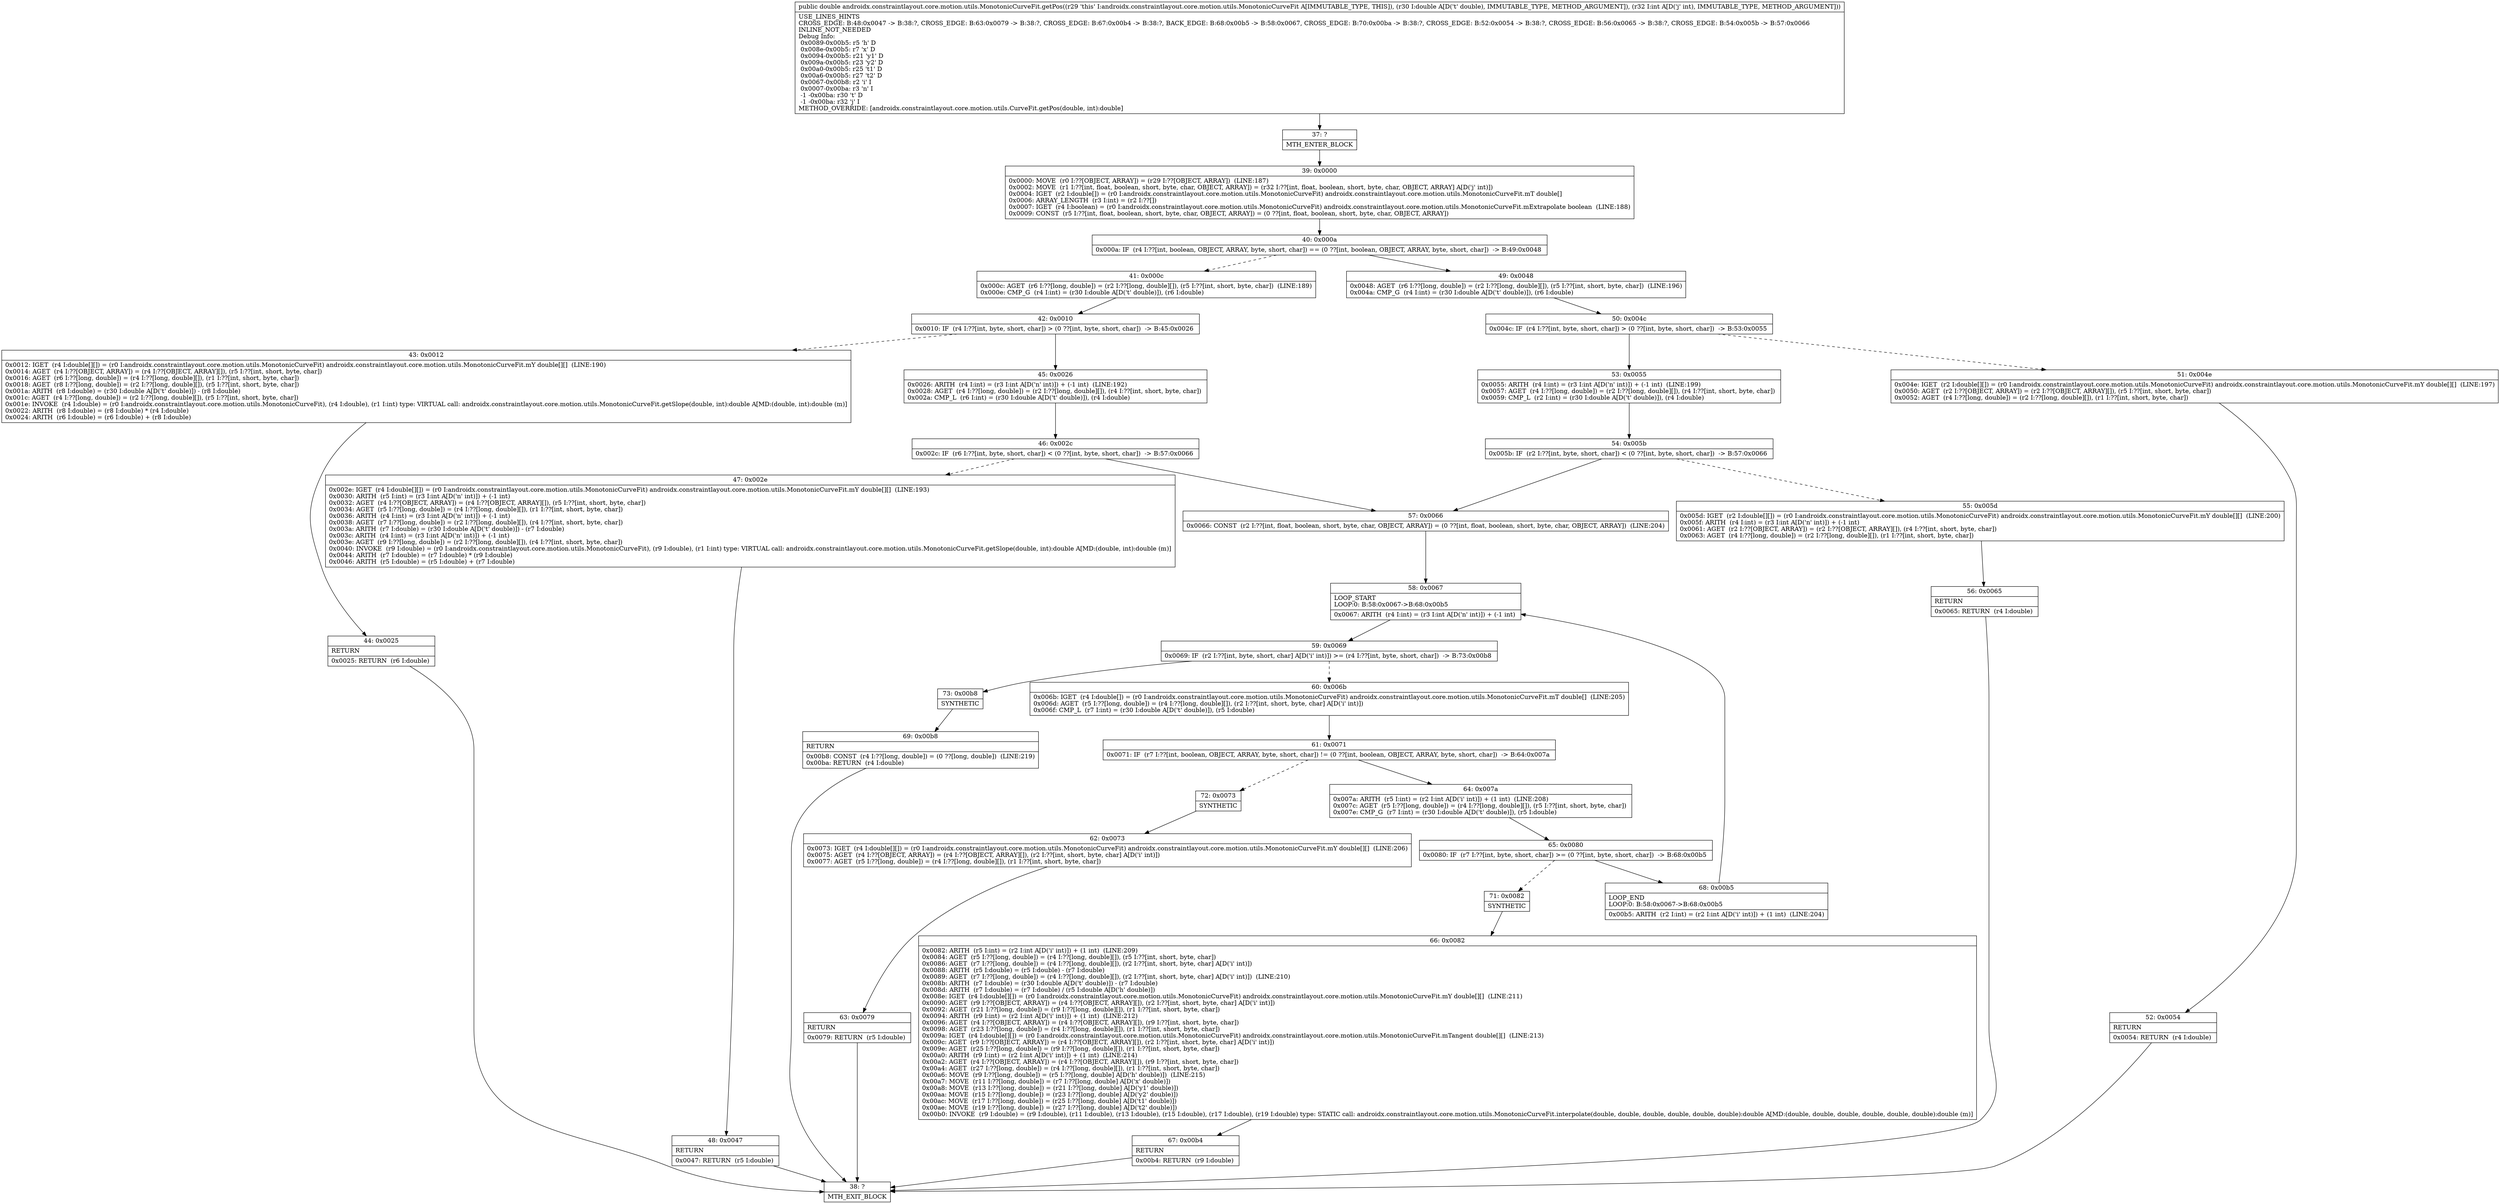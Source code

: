 digraph "CFG forandroidx.constraintlayout.core.motion.utils.MonotonicCurveFit.getPos(DI)D" {
Node_37 [shape=record,label="{37\:\ ?|MTH_ENTER_BLOCK\l}"];
Node_39 [shape=record,label="{39\:\ 0x0000|0x0000: MOVE  (r0 I:??[OBJECT, ARRAY]) = (r29 I:??[OBJECT, ARRAY])  (LINE:187)\l0x0002: MOVE  (r1 I:??[int, float, boolean, short, byte, char, OBJECT, ARRAY]) = (r32 I:??[int, float, boolean, short, byte, char, OBJECT, ARRAY] A[D('j' int)]) \l0x0004: IGET  (r2 I:double[]) = (r0 I:androidx.constraintlayout.core.motion.utils.MonotonicCurveFit) androidx.constraintlayout.core.motion.utils.MonotonicCurveFit.mT double[] \l0x0006: ARRAY_LENGTH  (r3 I:int) = (r2 I:??[]) \l0x0007: IGET  (r4 I:boolean) = (r0 I:androidx.constraintlayout.core.motion.utils.MonotonicCurveFit) androidx.constraintlayout.core.motion.utils.MonotonicCurveFit.mExtrapolate boolean  (LINE:188)\l0x0009: CONST  (r5 I:??[int, float, boolean, short, byte, char, OBJECT, ARRAY]) = (0 ??[int, float, boolean, short, byte, char, OBJECT, ARRAY]) \l}"];
Node_40 [shape=record,label="{40\:\ 0x000a|0x000a: IF  (r4 I:??[int, boolean, OBJECT, ARRAY, byte, short, char]) == (0 ??[int, boolean, OBJECT, ARRAY, byte, short, char])  \-\> B:49:0x0048 \l}"];
Node_41 [shape=record,label="{41\:\ 0x000c|0x000c: AGET  (r6 I:??[long, double]) = (r2 I:??[long, double][]), (r5 I:??[int, short, byte, char])  (LINE:189)\l0x000e: CMP_G  (r4 I:int) = (r30 I:double A[D('t' double)]), (r6 I:double) \l}"];
Node_42 [shape=record,label="{42\:\ 0x0010|0x0010: IF  (r4 I:??[int, byte, short, char]) \> (0 ??[int, byte, short, char])  \-\> B:45:0x0026 \l}"];
Node_43 [shape=record,label="{43\:\ 0x0012|0x0012: IGET  (r4 I:double[][]) = (r0 I:androidx.constraintlayout.core.motion.utils.MonotonicCurveFit) androidx.constraintlayout.core.motion.utils.MonotonicCurveFit.mY double[][]  (LINE:190)\l0x0014: AGET  (r4 I:??[OBJECT, ARRAY]) = (r4 I:??[OBJECT, ARRAY][]), (r5 I:??[int, short, byte, char]) \l0x0016: AGET  (r6 I:??[long, double]) = (r4 I:??[long, double][]), (r1 I:??[int, short, byte, char]) \l0x0018: AGET  (r8 I:??[long, double]) = (r2 I:??[long, double][]), (r5 I:??[int, short, byte, char]) \l0x001a: ARITH  (r8 I:double) = (r30 I:double A[D('t' double)]) \- (r8 I:double) \l0x001c: AGET  (r4 I:??[long, double]) = (r2 I:??[long, double][]), (r5 I:??[int, short, byte, char]) \l0x001e: INVOKE  (r4 I:double) = (r0 I:androidx.constraintlayout.core.motion.utils.MonotonicCurveFit), (r4 I:double), (r1 I:int) type: VIRTUAL call: androidx.constraintlayout.core.motion.utils.MonotonicCurveFit.getSlope(double, int):double A[MD:(double, int):double (m)]\l0x0022: ARITH  (r8 I:double) = (r8 I:double) * (r4 I:double) \l0x0024: ARITH  (r6 I:double) = (r6 I:double) + (r8 I:double) \l}"];
Node_44 [shape=record,label="{44\:\ 0x0025|RETURN\l|0x0025: RETURN  (r6 I:double) \l}"];
Node_38 [shape=record,label="{38\:\ ?|MTH_EXIT_BLOCK\l}"];
Node_45 [shape=record,label="{45\:\ 0x0026|0x0026: ARITH  (r4 I:int) = (r3 I:int A[D('n' int)]) + (\-1 int)  (LINE:192)\l0x0028: AGET  (r4 I:??[long, double]) = (r2 I:??[long, double][]), (r4 I:??[int, short, byte, char]) \l0x002a: CMP_L  (r6 I:int) = (r30 I:double A[D('t' double)]), (r4 I:double) \l}"];
Node_46 [shape=record,label="{46\:\ 0x002c|0x002c: IF  (r6 I:??[int, byte, short, char]) \< (0 ??[int, byte, short, char])  \-\> B:57:0x0066 \l}"];
Node_47 [shape=record,label="{47\:\ 0x002e|0x002e: IGET  (r4 I:double[][]) = (r0 I:androidx.constraintlayout.core.motion.utils.MonotonicCurveFit) androidx.constraintlayout.core.motion.utils.MonotonicCurveFit.mY double[][]  (LINE:193)\l0x0030: ARITH  (r5 I:int) = (r3 I:int A[D('n' int)]) + (\-1 int) \l0x0032: AGET  (r4 I:??[OBJECT, ARRAY]) = (r4 I:??[OBJECT, ARRAY][]), (r5 I:??[int, short, byte, char]) \l0x0034: AGET  (r5 I:??[long, double]) = (r4 I:??[long, double][]), (r1 I:??[int, short, byte, char]) \l0x0036: ARITH  (r4 I:int) = (r3 I:int A[D('n' int)]) + (\-1 int) \l0x0038: AGET  (r7 I:??[long, double]) = (r2 I:??[long, double][]), (r4 I:??[int, short, byte, char]) \l0x003a: ARITH  (r7 I:double) = (r30 I:double A[D('t' double)]) \- (r7 I:double) \l0x003c: ARITH  (r4 I:int) = (r3 I:int A[D('n' int)]) + (\-1 int) \l0x003e: AGET  (r9 I:??[long, double]) = (r2 I:??[long, double][]), (r4 I:??[int, short, byte, char]) \l0x0040: INVOKE  (r9 I:double) = (r0 I:androidx.constraintlayout.core.motion.utils.MonotonicCurveFit), (r9 I:double), (r1 I:int) type: VIRTUAL call: androidx.constraintlayout.core.motion.utils.MonotonicCurveFit.getSlope(double, int):double A[MD:(double, int):double (m)]\l0x0044: ARITH  (r7 I:double) = (r7 I:double) * (r9 I:double) \l0x0046: ARITH  (r5 I:double) = (r5 I:double) + (r7 I:double) \l}"];
Node_48 [shape=record,label="{48\:\ 0x0047|RETURN\l|0x0047: RETURN  (r5 I:double) \l}"];
Node_57 [shape=record,label="{57\:\ 0x0066|0x0066: CONST  (r2 I:??[int, float, boolean, short, byte, char, OBJECT, ARRAY]) = (0 ??[int, float, boolean, short, byte, char, OBJECT, ARRAY])  (LINE:204)\l}"];
Node_58 [shape=record,label="{58\:\ 0x0067|LOOP_START\lLOOP:0: B:58:0x0067\-\>B:68:0x00b5\l|0x0067: ARITH  (r4 I:int) = (r3 I:int A[D('n' int)]) + (\-1 int) \l}"];
Node_59 [shape=record,label="{59\:\ 0x0069|0x0069: IF  (r2 I:??[int, byte, short, char] A[D('i' int)]) \>= (r4 I:??[int, byte, short, char])  \-\> B:73:0x00b8 \l}"];
Node_60 [shape=record,label="{60\:\ 0x006b|0x006b: IGET  (r4 I:double[]) = (r0 I:androidx.constraintlayout.core.motion.utils.MonotonicCurveFit) androidx.constraintlayout.core.motion.utils.MonotonicCurveFit.mT double[]  (LINE:205)\l0x006d: AGET  (r5 I:??[long, double]) = (r4 I:??[long, double][]), (r2 I:??[int, short, byte, char] A[D('i' int)]) \l0x006f: CMP_L  (r7 I:int) = (r30 I:double A[D('t' double)]), (r5 I:double) \l}"];
Node_61 [shape=record,label="{61\:\ 0x0071|0x0071: IF  (r7 I:??[int, boolean, OBJECT, ARRAY, byte, short, char]) != (0 ??[int, boolean, OBJECT, ARRAY, byte, short, char])  \-\> B:64:0x007a \l}"];
Node_64 [shape=record,label="{64\:\ 0x007a|0x007a: ARITH  (r5 I:int) = (r2 I:int A[D('i' int)]) + (1 int)  (LINE:208)\l0x007c: AGET  (r5 I:??[long, double]) = (r4 I:??[long, double][]), (r5 I:??[int, short, byte, char]) \l0x007e: CMP_G  (r7 I:int) = (r30 I:double A[D('t' double)]), (r5 I:double) \l}"];
Node_65 [shape=record,label="{65\:\ 0x0080|0x0080: IF  (r7 I:??[int, byte, short, char]) \>= (0 ??[int, byte, short, char])  \-\> B:68:0x00b5 \l}"];
Node_68 [shape=record,label="{68\:\ 0x00b5|LOOP_END\lLOOP:0: B:58:0x0067\-\>B:68:0x00b5\l|0x00b5: ARITH  (r2 I:int) = (r2 I:int A[D('i' int)]) + (1 int)  (LINE:204)\l}"];
Node_71 [shape=record,label="{71\:\ 0x0082|SYNTHETIC\l}"];
Node_66 [shape=record,label="{66\:\ 0x0082|0x0082: ARITH  (r5 I:int) = (r2 I:int A[D('i' int)]) + (1 int)  (LINE:209)\l0x0084: AGET  (r5 I:??[long, double]) = (r4 I:??[long, double][]), (r5 I:??[int, short, byte, char]) \l0x0086: AGET  (r7 I:??[long, double]) = (r4 I:??[long, double][]), (r2 I:??[int, short, byte, char] A[D('i' int)]) \l0x0088: ARITH  (r5 I:double) = (r5 I:double) \- (r7 I:double) \l0x0089: AGET  (r7 I:??[long, double]) = (r4 I:??[long, double][]), (r2 I:??[int, short, byte, char] A[D('i' int)])  (LINE:210)\l0x008b: ARITH  (r7 I:double) = (r30 I:double A[D('t' double)]) \- (r7 I:double) \l0x008d: ARITH  (r7 I:double) = (r7 I:double) \/ (r5 I:double A[D('h' double)]) \l0x008e: IGET  (r4 I:double[][]) = (r0 I:androidx.constraintlayout.core.motion.utils.MonotonicCurveFit) androidx.constraintlayout.core.motion.utils.MonotonicCurveFit.mY double[][]  (LINE:211)\l0x0090: AGET  (r9 I:??[OBJECT, ARRAY]) = (r4 I:??[OBJECT, ARRAY][]), (r2 I:??[int, short, byte, char] A[D('i' int)]) \l0x0092: AGET  (r21 I:??[long, double]) = (r9 I:??[long, double][]), (r1 I:??[int, short, byte, char]) \l0x0094: ARITH  (r9 I:int) = (r2 I:int A[D('i' int)]) + (1 int)  (LINE:212)\l0x0096: AGET  (r4 I:??[OBJECT, ARRAY]) = (r4 I:??[OBJECT, ARRAY][]), (r9 I:??[int, short, byte, char]) \l0x0098: AGET  (r23 I:??[long, double]) = (r4 I:??[long, double][]), (r1 I:??[int, short, byte, char]) \l0x009a: IGET  (r4 I:double[][]) = (r0 I:androidx.constraintlayout.core.motion.utils.MonotonicCurveFit) androidx.constraintlayout.core.motion.utils.MonotonicCurveFit.mTangent double[][]  (LINE:213)\l0x009c: AGET  (r9 I:??[OBJECT, ARRAY]) = (r4 I:??[OBJECT, ARRAY][]), (r2 I:??[int, short, byte, char] A[D('i' int)]) \l0x009e: AGET  (r25 I:??[long, double]) = (r9 I:??[long, double][]), (r1 I:??[int, short, byte, char]) \l0x00a0: ARITH  (r9 I:int) = (r2 I:int A[D('i' int)]) + (1 int)  (LINE:214)\l0x00a2: AGET  (r4 I:??[OBJECT, ARRAY]) = (r4 I:??[OBJECT, ARRAY][]), (r9 I:??[int, short, byte, char]) \l0x00a4: AGET  (r27 I:??[long, double]) = (r4 I:??[long, double][]), (r1 I:??[int, short, byte, char]) \l0x00a6: MOVE  (r9 I:??[long, double]) = (r5 I:??[long, double] A[D('h' double)])  (LINE:215)\l0x00a7: MOVE  (r11 I:??[long, double]) = (r7 I:??[long, double] A[D('x' double)]) \l0x00a8: MOVE  (r13 I:??[long, double]) = (r21 I:??[long, double] A[D('y1' double)]) \l0x00aa: MOVE  (r15 I:??[long, double]) = (r23 I:??[long, double] A[D('y2' double)]) \l0x00ac: MOVE  (r17 I:??[long, double]) = (r25 I:??[long, double] A[D('t1' double)]) \l0x00ae: MOVE  (r19 I:??[long, double]) = (r27 I:??[long, double] A[D('t2' double)]) \l0x00b0: INVOKE  (r9 I:double) = (r9 I:double), (r11 I:double), (r13 I:double), (r15 I:double), (r17 I:double), (r19 I:double) type: STATIC call: androidx.constraintlayout.core.motion.utils.MonotonicCurveFit.interpolate(double, double, double, double, double, double):double A[MD:(double, double, double, double, double, double):double (m)]\l}"];
Node_67 [shape=record,label="{67\:\ 0x00b4|RETURN\l|0x00b4: RETURN  (r9 I:double) \l}"];
Node_72 [shape=record,label="{72\:\ 0x0073|SYNTHETIC\l}"];
Node_62 [shape=record,label="{62\:\ 0x0073|0x0073: IGET  (r4 I:double[][]) = (r0 I:androidx.constraintlayout.core.motion.utils.MonotonicCurveFit) androidx.constraintlayout.core.motion.utils.MonotonicCurveFit.mY double[][]  (LINE:206)\l0x0075: AGET  (r4 I:??[OBJECT, ARRAY]) = (r4 I:??[OBJECT, ARRAY][]), (r2 I:??[int, short, byte, char] A[D('i' int)]) \l0x0077: AGET  (r5 I:??[long, double]) = (r4 I:??[long, double][]), (r1 I:??[int, short, byte, char]) \l}"];
Node_63 [shape=record,label="{63\:\ 0x0079|RETURN\l|0x0079: RETURN  (r5 I:double) \l}"];
Node_73 [shape=record,label="{73\:\ 0x00b8|SYNTHETIC\l}"];
Node_69 [shape=record,label="{69\:\ 0x00b8|RETURN\l|0x00b8: CONST  (r4 I:??[long, double]) = (0 ??[long, double])  (LINE:219)\l0x00ba: RETURN  (r4 I:double) \l}"];
Node_49 [shape=record,label="{49\:\ 0x0048|0x0048: AGET  (r6 I:??[long, double]) = (r2 I:??[long, double][]), (r5 I:??[int, short, byte, char])  (LINE:196)\l0x004a: CMP_G  (r4 I:int) = (r30 I:double A[D('t' double)]), (r6 I:double) \l}"];
Node_50 [shape=record,label="{50\:\ 0x004c|0x004c: IF  (r4 I:??[int, byte, short, char]) \> (0 ??[int, byte, short, char])  \-\> B:53:0x0055 \l}"];
Node_51 [shape=record,label="{51\:\ 0x004e|0x004e: IGET  (r2 I:double[][]) = (r0 I:androidx.constraintlayout.core.motion.utils.MonotonicCurveFit) androidx.constraintlayout.core.motion.utils.MonotonicCurveFit.mY double[][]  (LINE:197)\l0x0050: AGET  (r2 I:??[OBJECT, ARRAY]) = (r2 I:??[OBJECT, ARRAY][]), (r5 I:??[int, short, byte, char]) \l0x0052: AGET  (r4 I:??[long, double]) = (r2 I:??[long, double][]), (r1 I:??[int, short, byte, char]) \l}"];
Node_52 [shape=record,label="{52\:\ 0x0054|RETURN\l|0x0054: RETURN  (r4 I:double) \l}"];
Node_53 [shape=record,label="{53\:\ 0x0055|0x0055: ARITH  (r4 I:int) = (r3 I:int A[D('n' int)]) + (\-1 int)  (LINE:199)\l0x0057: AGET  (r4 I:??[long, double]) = (r2 I:??[long, double][]), (r4 I:??[int, short, byte, char]) \l0x0059: CMP_L  (r2 I:int) = (r30 I:double A[D('t' double)]), (r4 I:double) \l}"];
Node_54 [shape=record,label="{54\:\ 0x005b|0x005b: IF  (r2 I:??[int, byte, short, char]) \< (0 ??[int, byte, short, char])  \-\> B:57:0x0066 \l}"];
Node_55 [shape=record,label="{55\:\ 0x005d|0x005d: IGET  (r2 I:double[][]) = (r0 I:androidx.constraintlayout.core.motion.utils.MonotonicCurveFit) androidx.constraintlayout.core.motion.utils.MonotonicCurveFit.mY double[][]  (LINE:200)\l0x005f: ARITH  (r4 I:int) = (r3 I:int A[D('n' int)]) + (\-1 int) \l0x0061: AGET  (r2 I:??[OBJECT, ARRAY]) = (r2 I:??[OBJECT, ARRAY][]), (r4 I:??[int, short, byte, char]) \l0x0063: AGET  (r4 I:??[long, double]) = (r2 I:??[long, double][]), (r1 I:??[int, short, byte, char]) \l}"];
Node_56 [shape=record,label="{56\:\ 0x0065|RETURN\l|0x0065: RETURN  (r4 I:double) \l}"];
MethodNode[shape=record,label="{public double androidx.constraintlayout.core.motion.utils.MonotonicCurveFit.getPos((r29 'this' I:androidx.constraintlayout.core.motion.utils.MonotonicCurveFit A[IMMUTABLE_TYPE, THIS]), (r30 I:double A[D('t' double), IMMUTABLE_TYPE, METHOD_ARGUMENT]), (r32 I:int A[D('j' int), IMMUTABLE_TYPE, METHOD_ARGUMENT]))  | USE_LINES_HINTS\lCROSS_EDGE: B:48:0x0047 \-\> B:38:?, CROSS_EDGE: B:63:0x0079 \-\> B:38:?, CROSS_EDGE: B:67:0x00b4 \-\> B:38:?, BACK_EDGE: B:68:0x00b5 \-\> B:58:0x0067, CROSS_EDGE: B:70:0x00ba \-\> B:38:?, CROSS_EDGE: B:52:0x0054 \-\> B:38:?, CROSS_EDGE: B:56:0x0065 \-\> B:38:?, CROSS_EDGE: B:54:0x005b \-\> B:57:0x0066\lINLINE_NOT_NEEDED\lDebug Info:\l  0x0089\-0x00b5: r5 'h' D\l  0x008e\-0x00b5: r7 'x' D\l  0x0094\-0x00b5: r21 'y1' D\l  0x009a\-0x00b5: r23 'y2' D\l  0x00a0\-0x00b5: r25 't1' D\l  0x00a6\-0x00b5: r27 't2' D\l  0x0067\-0x00b8: r2 'i' I\l  0x0007\-0x00ba: r3 'n' I\l  \-1 \-0x00ba: r30 't' D\l  \-1 \-0x00ba: r32 'j' I\lMETHOD_OVERRIDE: [androidx.constraintlayout.core.motion.utils.CurveFit.getPos(double, int):double]\l}"];
MethodNode -> Node_37;Node_37 -> Node_39;
Node_39 -> Node_40;
Node_40 -> Node_41[style=dashed];
Node_40 -> Node_49;
Node_41 -> Node_42;
Node_42 -> Node_43[style=dashed];
Node_42 -> Node_45;
Node_43 -> Node_44;
Node_44 -> Node_38;
Node_45 -> Node_46;
Node_46 -> Node_47[style=dashed];
Node_46 -> Node_57;
Node_47 -> Node_48;
Node_48 -> Node_38;
Node_57 -> Node_58;
Node_58 -> Node_59;
Node_59 -> Node_60[style=dashed];
Node_59 -> Node_73;
Node_60 -> Node_61;
Node_61 -> Node_64;
Node_61 -> Node_72[style=dashed];
Node_64 -> Node_65;
Node_65 -> Node_68;
Node_65 -> Node_71[style=dashed];
Node_68 -> Node_58;
Node_71 -> Node_66;
Node_66 -> Node_67;
Node_67 -> Node_38;
Node_72 -> Node_62;
Node_62 -> Node_63;
Node_63 -> Node_38;
Node_73 -> Node_69;
Node_69 -> Node_38;
Node_49 -> Node_50;
Node_50 -> Node_51[style=dashed];
Node_50 -> Node_53;
Node_51 -> Node_52;
Node_52 -> Node_38;
Node_53 -> Node_54;
Node_54 -> Node_55[style=dashed];
Node_54 -> Node_57;
Node_55 -> Node_56;
Node_56 -> Node_38;
}

